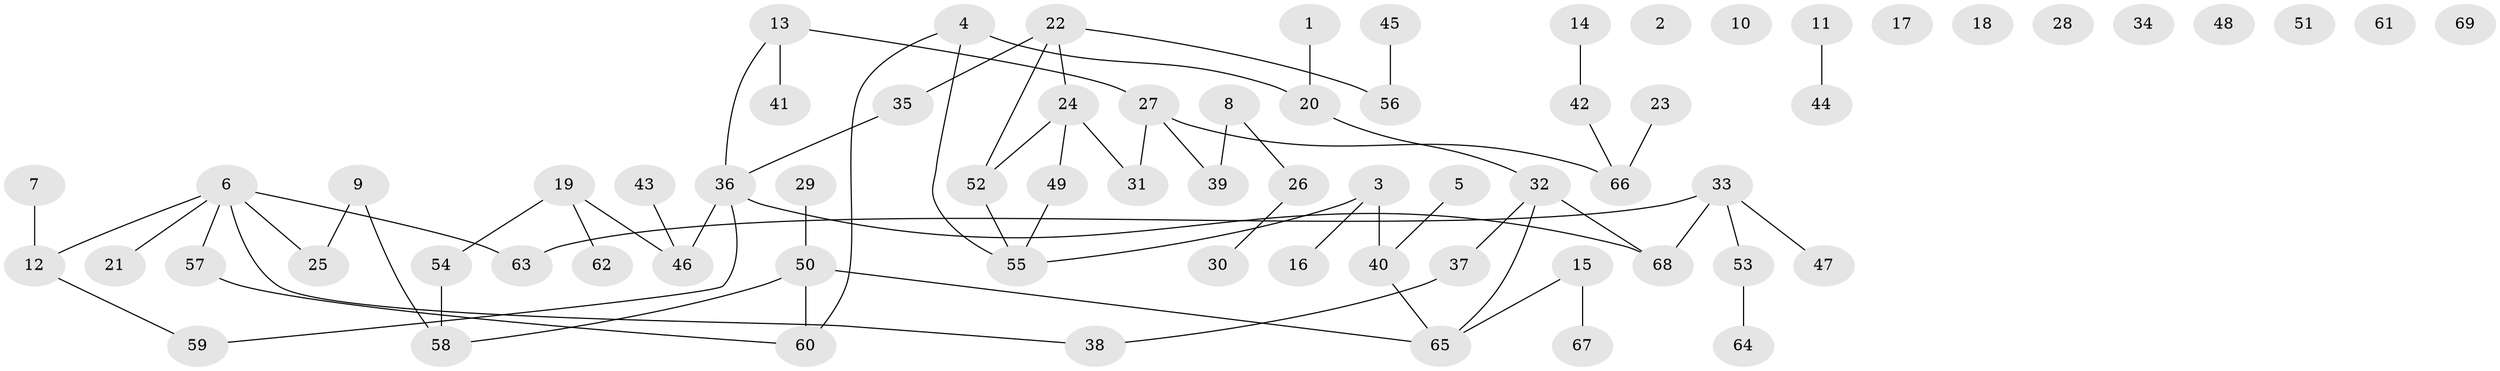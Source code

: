 // coarse degree distribution, {1: 0.21739130434782608, 0: 0.2391304347826087, 2: 0.2826086956521739, 4: 0.08695652173913043, 6: 0.043478260869565216, 3: 0.08695652173913043, 5: 0.043478260869565216}
// Generated by graph-tools (version 1.1) at 2025/41/03/06/25 10:41:20]
// undirected, 69 vertices, 68 edges
graph export_dot {
graph [start="1"]
  node [color=gray90,style=filled];
  1;
  2;
  3;
  4;
  5;
  6;
  7;
  8;
  9;
  10;
  11;
  12;
  13;
  14;
  15;
  16;
  17;
  18;
  19;
  20;
  21;
  22;
  23;
  24;
  25;
  26;
  27;
  28;
  29;
  30;
  31;
  32;
  33;
  34;
  35;
  36;
  37;
  38;
  39;
  40;
  41;
  42;
  43;
  44;
  45;
  46;
  47;
  48;
  49;
  50;
  51;
  52;
  53;
  54;
  55;
  56;
  57;
  58;
  59;
  60;
  61;
  62;
  63;
  64;
  65;
  66;
  67;
  68;
  69;
  1 -- 20;
  3 -- 16;
  3 -- 40;
  3 -- 55;
  4 -- 20;
  4 -- 55;
  4 -- 60;
  5 -- 40;
  6 -- 12;
  6 -- 21;
  6 -- 25;
  6 -- 38;
  6 -- 57;
  6 -- 63;
  7 -- 12;
  8 -- 26;
  8 -- 39;
  9 -- 25;
  9 -- 58;
  11 -- 44;
  12 -- 59;
  13 -- 27;
  13 -- 36;
  13 -- 41;
  14 -- 42;
  15 -- 65;
  15 -- 67;
  19 -- 46;
  19 -- 54;
  19 -- 62;
  20 -- 32;
  22 -- 24;
  22 -- 35;
  22 -- 52;
  22 -- 56;
  23 -- 66;
  24 -- 31;
  24 -- 49;
  24 -- 52;
  26 -- 30;
  27 -- 31;
  27 -- 39;
  27 -- 66;
  29 -- 50;
  32 -- 37;
  32 -- 65;
  32 -- 68;
  33 -- 47;
  33 -- 53;
  33 -- 63;
  33 -- 68;
  35 -- 36;
  36 -- 46;
  36 -- 59;
  36 -- 68;
  37 -- 38;
  40 -- 65;
  42 -- 66;
  43 -- 46;
  45 -- 56;
  49 -- 55;
  50 -- 58;
  50 -- 60;
  50 -- 65;
  52 -- 55;
  53 -- 64;
  54 -- 58;
  57 -- 60;
}
